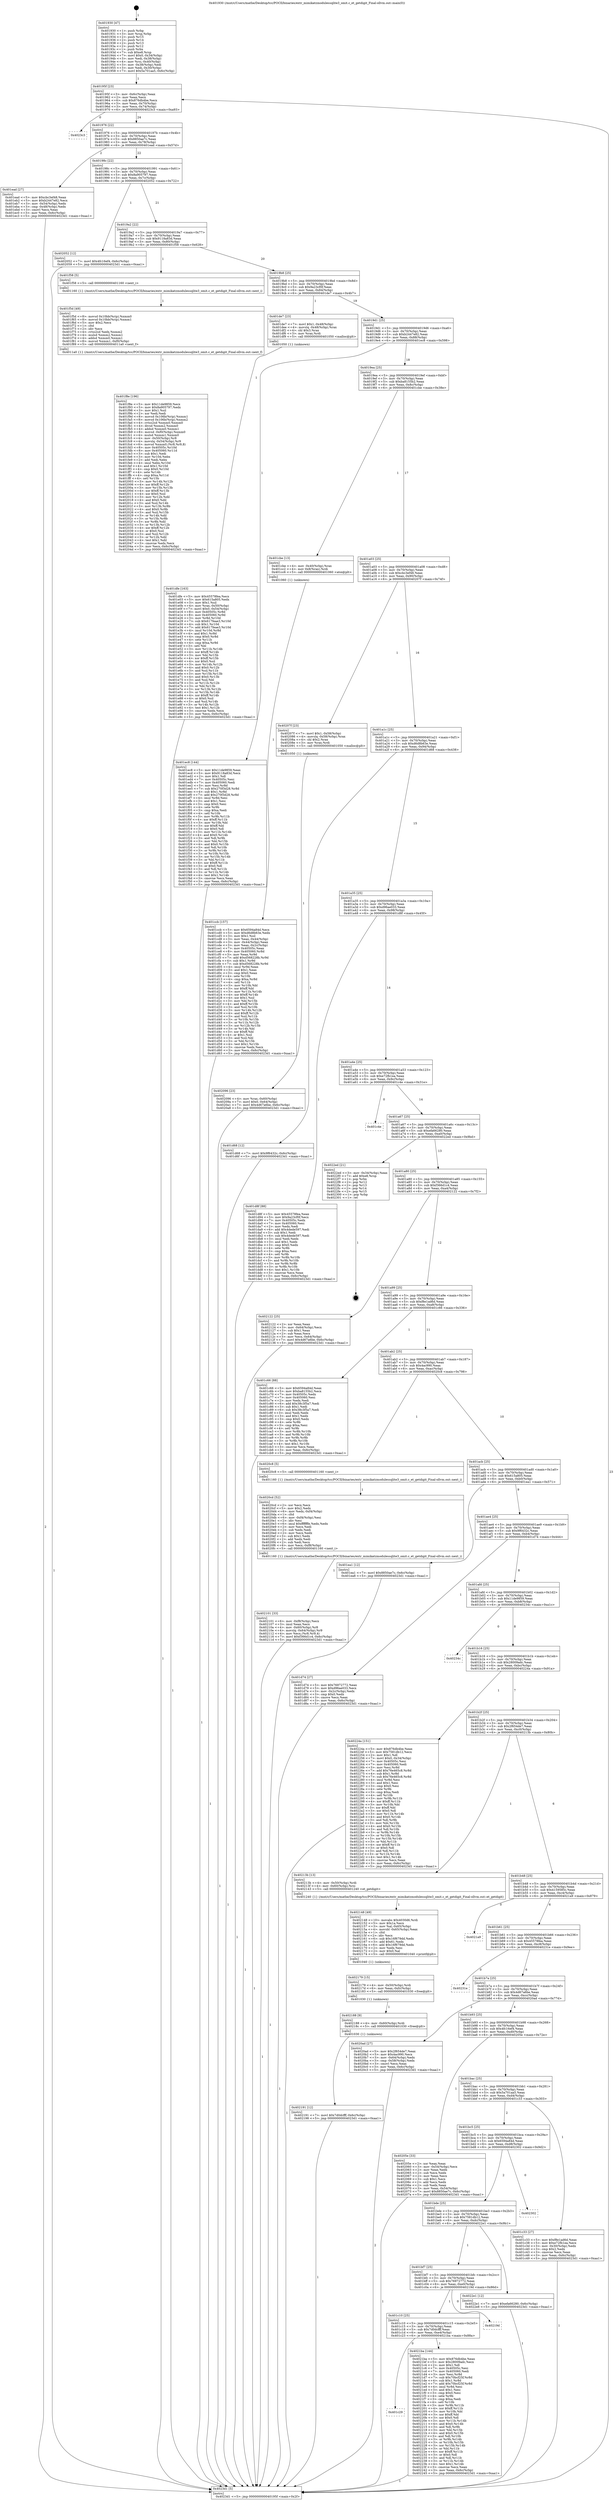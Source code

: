 digraph "0x401930" {
  label = "0x401930 (/mnt/c/Users/mathe/Desktop/tcc/POCII/binaries/extr_mimikatzmodulessqlite3_omit.c_et_getdigit_Final-ollvm.out::main(0))"
  labelloc = "t"
  node[shape=record]

  Entry [label="",width=0.3,height=0.3,shape=circle,fillcolor=black,style=filled]
  "0x40195f" [label="{
     0x40195f [23]\l
     | [instrs]\l
     &nbsp;&nbsp;0x40195f \<+3\>: mov -0x6c(%rbp),%eax\l
     &nbsp;&nbsp;0x401962 \<+2\>: mov %eax,%ecx\l
     &nbsp;&nbsp;0x401964 \<+6\>: sub $0x876db4be,%ecx\l
     &nbsp;&nbsp;0x40196a \<+3\>: mov %eax,-0x70(%rbp)\l
     &nbsp;&nbsp;0x40196d \<+3\>: mov %ecx,-0x74(%rbp)\l
     &nbsp;&nbsp;0x401970 \<+6\>: je 00000000004023c3 \<main+0xa93\>\l
  }"]
  "0x4023c3" [label="{
     0x4023c3\l
  }", style=dashed]
  "0x401976" [label="{
     0x401976 [22]\l
     | [instrs]\l
     &nbsp;&nbsp;0x401976 \<+5\>: jmp 000000000040197b \<main+0x4b\>\l
     &nbsp;&nbsp;0x40197b \<+3\>: mov -0x70(%rbp),%eax\l
     &nbsp;&nbsp;0x40197e \<+5\>: sub $0x8850ae7c,%eax\l
     &nbsp;&nbsp;0x401983 \<+3\>: mov %eax,-0x78(%rbp)\l
     &nbsp;&nbsp;0x401986 \<+6\>: je 0000000000401ead \<main+0x57d\>\l
  }"]
  Exit [label="",width=0.3,height=0.3,shape=circle,fillcolor=black,style=filled,peripheries=2]
  "0x401ead" [label="{
     0x401ead [27]\l
     | [instrs]\l
     &nbsp;&nbsp;0x401ead \<+5\>: mov $0xcbc3ef48,%eax\l
     &nbsp;&nbsp;0x401eb2 \<+5\>: mov $0xb2447e82,%ecx\l
     &nbsp;&nbsp;0x401eb7 \<+3\>: mov -0x54(%rbp),%edx\l
     &nbsp;&nbsp;0x401eba \<+3\>: cmp -0x48(%rbp),%edx\l
     &nbsp;&nbsp;0x401ebd \<+3\>: cmovl %ecx,%eax\l
     &nbsp;&nbsp;0x401ec0 \<+3\>: mov %eax,-0x6c(%rbp)\l
     &nbsp;&nbsp;0x401ec3 \<+5\>: jmp 00000000004023d1 \<main+0xaa1\>\l
  }"]
  "0x40198c" [label="{
     0x40198c [22]\l
     | [instrs]\l
     &nbsp;&nbsp;0x40198c \<+5\>: jmp 0000000000401991 \<main+0x61\>\l
     &nbsp;&nbsp;0x401991 \<+3\>: mov -0x70(%rbp),%eax\l
     &nbsp;&nbsp;0x401994 \<+5\>: sub $0x8a905797,%eax\l
     &nbsp;&nbsp;0x401999 \<+3\>: mov %eax,-0x7c(%rbp)\l
     &nbsp;&nbsp;0x40199c \<+6\>: je 0000000000402052 \<main+0x722\>\l
  }"]
  "0x401c29" [label="{
     0x401c29\l
  }", style=dashed]
  "0x402052" [label="{
     0x402052 [12]\l
     | [instrs]\l
     &nbsp;&nbsp;0x402052 \<+7\>: movl $0x4fc16ef4,-0x6c(%rbp)\l
     &nbsp;&nbsp;0x402059 \<+5\>: jmp 00000000004023d1 \<main+0xaa1\>\l
  }"]
  "0x4019a2" [label="{
     0x4019a2 [22]\l
     | [instrs]\l
     &nbsp;&nbsp;0x4019a2 \<+5\>: jmp 00000000004019a7 \<main+0x77\>\l
     &nbsp;&nbsp;0x4019a7 \<+3\>: mov -0x70(%rbp),%eax\l
     &nbsp;&nbsp;0x4019aa \<+5\>: sub $0x9118a83d,%eax\l
     &nbsp;&nbsp;0x4019af \<+3\>: mov %eax,-0x80(%rbp)\l
     &nbsp;&nbsp;0x4019b2 \<+6\>: je 0000000000401f58 \<main+0x628\>\l
  }"]
  "0x4021ba" [label="{
     0x4021ba [144]\l
     | [instrs]\l
     &nbsp;&nbsp;0x4021ba \<+5\>: mov $0x876db4be,%eax\l
     &nbsp;&nbsp;0x4021bf \<+5\>: mov $0x28009adc,%ecx\l
     &nbsp;&nbsp;0x4021c4 \<+2\>: mov $0x1,%dl\l
     &nbsp;&nbsp;0x4021c6 \<+7\>: mov 0x40505c,%esi\l
     &nbsp;&nbsp;0x4021cd \<+7\>: mov 0x405060,%edi\l
     &nbsp;&nbsp;0x4021d4 \<+3\>: mov %esi,%r8d\l
     &nbsp;&nbsp;0x4021d7 \<+7\>: sub $0x70bcf25f,%r8d\l
     &nbsp;&nbsp;0x4021de \<+4\>: sub $0x1,%r8d\l
     &nbsp;&nbsp;0x4021e2 \<+7\>: add $0x70bcf25f,%r8d\l
     &nbsp;&nbsp;0x4021e9 \<+4\>: imul %r8d,%esi\l
     &nbsp;&nbsp;0x4021ed \<+3\>: and $0x1,%esi\l
     &nbsp;&nbsp;0x4021f0 \<+3\>: cmp $0x0,%esi\l
     &nbsp;&nbsp;0x4021f3 \<+4\>: sete %r9b\l
     &nbsp;&nbsp;0x4021f7 \<+3\>: cmp $0xa,%edi\l
     &nbsp;&nbsp;0x4021fa \<+4\>: setl %r10b\l
     &nbsp;&nbsp;0x4021fe \<+3\>: mov %r9b,%r11b\l
     &nbsp;&nbsp;0x402201 \<+4\>: xor $0xff,%r11b\l
     &nbsp;&nbsp;0x402205 \<+3\>: mov %r10b,%bl\l
     &nbsp;&nbsp;0x402208 \<+3\>: xor $0xff,%bl\l
     &nbsp;&nbsp;0x40220b \<+3\>: xor $0x0,%dl\l
     &nbsp;&nbsp;0x40220e \<+3\>: mov %r11b,%r14b\l
     &nbsp;&nbsp;0x402211 \<+4\>: and $0x0,%r14b\l
     &nbsp;&nbsp;0x402215 \<+3\>: and %dl,%r9b\l
     &nbsp;&nbsp;0x402218 \<+3\>: mov %bl,%r15b\l
     &nbsp;&nbsp;0x40221b \<+4\>: and $0x0,%r15b\l
     &nbsp;&nbsp;0x40221f \<+3\>: and %dl,%r10b\l
     &nbsp;&nbsp;0x402222 \<+3\>: or %r9b,%r14b\l
     &nbsp;&nbsp;0x402225 \<+3\>: or %r10b,%r15b\l
     &nbsp;&nbsp;0x402228 \<+3\>: xor %r15b,%r14b\l
     &nbsp;&nbsp;0x40222b \<+3\>: or %bl,%r11b\l
     &nbsp;&nbsp;0x40222e \<+4\>: xor $0xff,%r11b\l
     &nbsp;&nbsp;0x402232 \<+3\>: or $0x0,%dl\l
     &nbsp;&nbsp;0x402235 \<+3\>: and %dl,%r11b\l
     &nbsp;&nbsp;0x402238 \<+3\>: or %r11b,%r14b\l
     &nbsp;&nbsp;0x40223b \<+4\>: test $0x1,%r14b\l
     &nbsp;&nbsp;0x40223f \<+3\>: cmovne %ecx,%eax\l
     &nbsp;&nbsp;0x402242 \<+3\>: mov %eax,-0x6c(%rbp)\l
     &nbsp;&nbsp;0x402245 \<+5\>: jmp 00000000004023d1 \<main+0xaa1\>\l
  }"]
  "0x401f58" [label="{
     0x401f58 [5]\l
     | [instrs]\l
     &nbsp;&nbsp;0x401f58 \<+5\>: call 0000000000401160 \<next_i\>\l
     | [calls]\l
     &nbsp;&nbsp;0x401160 \{1\} (/mnt/c/Users/mathe/Desktop/tcc/POCII/binaries/extr_mimikatzmodulessqlite3_omit.c_et_getdigit_Final-ollvm.out::next_i)\l
  }"]
  "0x4019b8" [label="{
     0x4019b8 [25]\l
     | [instrs]\l
     &nbsp;&nbsp;0x4019b8 \<+5\>: jmp 00000000004019bd \<main+0x8d\>\l
     &nbsp;&nbsp;0x4019bd \<+3\>: mov -0x70(%rbp),%eax\l
     &nbsp;&nbsp;0x4019c0 \<+5\>: sub $0x9a23cf0f,%eax\l
     &nbsp;&nbsp;0x4019c5 \<+6\>: mov %eax,-0x84(%rbp)\l
     &nbsp;&nbsp;0x4019cb \<+6\>: je 0000000000401de7 \<main+0x4b7\>\l
  }"]
  "0x401c10" [label="{
     0x401c10 [25]\l
     | [instrs]\l
     &nbsp;&nbsp;0x401c10 \<+5\>: jmp 0000000000401c15 \<main+0x2e5\>\l
     &nbsp;&nbsp;0x401c15 \<+3\>: mov -0x70(%rbp),%eax\l
     &nbsp;&nbsp;0x401c18 \<+5\>: sub $0x7d0dcfff,%eax\l
     &nbsp;&nbsp;0x401c1d \<+6\>: mov %eax,-0xe4(%rbp)\l
     &nbsp;&nbsp;0x401c23 \<+6\>: je 00000000004021ba \<main+0x88a\>\l
  }"]
  "0x401de7" [label="{
     0x401de7 [23]\l
     | [instrs]\l
     &nbsp;&nbsp;0x401de7 \<+7\>: movl $0x1,-0x48(%rbp)\l
     &nbsp;&nbsp;0x401dee \<+4\>: movslq -0x48(%rbp),%rax\l
     &nbsp;&nbsp;0x401df2 \<+4\>: shl $0x3,%rax\l
     &nbsp;&nbsp;0x401df6 \<+3\>: mov %rax,%rdi\l
     &nbsp;&nbsp;0x401df9 \<+5\>: call 0000000000401050 \<malloc@plt\>\l
     | [calls]\l
     &nbsp;&nbsp;0x401050 \{1\} (unknown)\l
  }"]
  "0x4019d1" [label="{
     0x4019d1 [25]\l
     | [instrs]\l
     &nbsp;&nbsp;0x4019d1 \<+5\>: jmp 00000000004019d6 \<main+0xa6\>\l
     &nbsp;&nbsp;0x4019d6 \<+3\>: mov -0x70(%rbp),%eax\l
     &nbsp;&nbsp;0x4019d9 \<+5\>: sub $0xb2447e82,%eax\l
     &nbsp;&nbsp;0x4019de \<+6\>: mov %eax,-0x88(%rbp)\l
     &nbsp;&nbsp;0x4019e4 \<+6\>: je 0000000000401ec8 \<main+0x598\>\l
  }"]
  "0x40219d" [label="{
     0x40219d\l
  }", style=dashed]
  "0x401ec8" [label="{
     0x401ec8 [144]\l
     | [instrs]\l
     &nbsp;&nbsp;0x401ec8 \<+5\>: mov $0x11de9859,%eax\l
     &nbsp;&nbsp;0x401ecd \<+5\>: mov $0x9118a83d,%ecx\l
     &nbsp;&nbsp;0x401ed2 \<+2\>: mov $0x1,%dl\l
     &nbsp;&nbsp;0x401ed4 \<+7\>: mov 0x40505c,%esi\l
     &nbsp;&nbsp;0x401edb \<+7\>: mov 0x405060,%edi\l
     &nbsp;&nbsp;0x401ee2 \<+3\>: mov %esi,%r8d\l
     &nbsp;&nbsp;0x401ee5 \<+7\>: sub $0x270f3d28,%r8d\l
     &nbsp;&nbsp;0x401eec \<+4\>: sub $0x1,%r8d\l
     &nbsp;&nbsp;0x401ef0 \<+7\>: add $0x270f3d28,%r8d\l
     &nbsp;&nbsp;0x401ef7 \<+4\>: imul %r8d,%esi\l
     &nbsp;&nbsp;0x401efb \<+3\>: and $0x1,%esi\l
     &nbsp;&nbsp;0x401efe \<+3\>: cmp $0x0,%esi\l
     &nbsp;&nbsp;0x401f01 \<+4\>: sete %r9b\l
     &nbsp;&nbsp;0x401f05 \<+3\>: cmp $0xa,%edi\l
     &nbsp;&nbsp;0x401f08 \<+4\>: setl %r10b\l
     &nbsp;&nbsp;0x401f0c \<+3\>: mov %r9b,%r11b\l
     &nbsp;&nbsp;0x401f0f \<+4\>: xor $0xff,%r11b\l
     &nbsp;&nbsp;0x401f13 \<+3\>: mov %r10b,%bl\l
     &nbsp;&nbsp;0x401f16 \<+3\>: xor $0xff,%bl\l
     &nbsp;&nbsp;0x401f19 \<+3\>: xor $0x0,%dl\l
     &nbsp;&nbsp;0x401f1c \<+3\>: mov %r11b,%r14b\l
     &nbsp;&nbsp;0x401f1f \<+4\>: and $0x0,%r14b\l
     &nbsp;&nbsp;0x401f23 \<+3\>: and %dl,%r9b\l
     &nbsp;&nbsp;0x401f26 \<+3\>: mov %bl,%r15b\l
     &nbsp;&nbsp;0x401f29 \<+4\>: and $0x0,%r15b\l
     &nbsp;&nbsp;0x401f2d \<+3\>: and %dl,%r10b\l
     &nbsp;&nbsp;0x401f30 \<+3\>: or %r9b,%r14b\l
     &nbsp;&nbsp;0x401f33 \<+3\>: or %r10b,%r15b\l
     &nbsp;&nbsp;0x401f36 \<+3\>: xor %r15b,%r14b\l
     &nbsp;&nbsp;0x401f39 \<+3\>: or %bl,%r11b\l
     &nbsp;&nbsp;0x401f3c \<+4\>: xor $0xff,%r11b\l
     &nbsp;&nbsp;0x401f40 \<+3\>: or $0x0,%dl\l
     &nbsp;&nbsp;0x401f43 \<+3\>: and %dl,%r11b\l
     &nbsp;&nbsp;0x401f46 \<+3\>: or %r11b,%r14b\l
     &nbsp;&nbsp;0x401f49 \<+4\>: test $0x1,%r14b\l
     &nbsp;&nbsp;0x401f4d \<+3\>: cmovne %ecx,%eax\l
     &nbsp;&nbsp;0x401f50 \<+3\>: mov %eax,-0x6c(%rbp)\l
     &nbsp;&nbsp;0x401f53 \<+5\>: jmp 00000000004023d1 \<main+0xaa1\>\l
  }"]
  "0x4019ea" [label="{
     0x4019ea [25]\l
     | [instrs]\l
     &nbsp;&nbsp;0x4019ea \<+5\>: jmp 00000000004019ef \<main+0xbf\>\l
     &nbsp;&nbsp;0x4019ef \<+3\>: mov -0x70(%rbp),%eax\l
     &nbsp;&nbsp;0x4019f2 \<+5\>: sub $0xba8155b2,%eax\l
     &nbsp;&nbsp;0x4019f7 \<+6\>: mov %eax,-0x8c(%rbp)\l
     &nbsp;&nbsp;0x4019fd \<+6\>: je 0000000000401cbe \<main+0x38e\>\l
  }"]
  "0x401bf7" [label="{
     0x401bf7 [25]\l
     | [instrs]\l
     &nbsp;&nbsp;0x401bf7 \<+5\>: jmp 0000000000401bfc \<main+0x2cc\>\l
     &nbsp;&nbsp;0x401bfc \<+3\>: mov -0x70(%rbp),%eax\l
     &nbsp;&nbsp;0x401bff \<+5\>: sub $0x76972772,%eax\l
     &nbsp;&nbsp;0x401c04 \<+6\>: mov %eax,-0xe0(%rbp)\l
     &nbsp;&nbsp;0x401c0a \<+6\>: je 000000000040219d \<main+0x86d\>\l
  }"]
  "0x401cbe" [label="{
     0x401cbe [13]\l
     | [instrs]\l
     &nbsp;&nbsp;0x401cbe \<+4\>: mov -0x40(%rbp),%rax\l
     &nbsp;&nbsp;0x401cc2 \<+4\>: mov 0x8(%rax),%rdi\l
     &nbsp;&nbsp;0x401cc6 \<+5\>: call 0000000000401060 \<atoi@plt\>\l
     | [calls]\l
     &nbsp;&nbsp;0x401060 \{1\} (unknown)\l
  }"]
  "0x401a03" [label="{
     0x401a03 [25]\l
     | [instrs]\l
     &nbsp;&nbsp;0x401a03 \<+5\>: jmp 0000000000401a08 \<main+0xd8\>\l
     &nbsp;&nbsp;0x401a08 \<+3\>: mov -0x70(%rbp),%eax\l
     &nbsp;&nbsp;0x401a0b \<+5\>: sub $0xcbc3ef48,%eax\l
     &nbsp;&nbsp;0x401a10 \<+6\>: mov %eax,-0x90(%rbp)\l
     &nbsp;&nbsp;0x401a16 \<+6\>: je 000000000040207f \<main+0x74f\>\l
  }"]
  "0x4022e1" [label="{
     0x4022e1 [12]\l
     | [instrs]\l
     &nbsp;&nbsp;0x4022e1 \<+7\>: movl $0xefa66280,-0x6c(%rbp)\l
     &nbsp;&nbsp;0x4022e8 \<+5\>: jmp 00000000004023d1 \<main+0xaa1\>\l
  }"]
  "0x40207f" [label="{
     0x40207f [23]\l
     | [instrs]\l
     &nbsp;&nbsp;0x40207f \<+7\>: movl $0x1,-0x58(%rbp)\l
     &nbsp;&nbsp;0x402086 \<+4\>: movslq -0x58(%rbp),%rax\l
     &nbsp;&nbsp;0x40208a \<+4\>: shl $0x2,%rax\l
     &nbsp;&nbsp;0x40208e \<+3\>: mov %rax,%rdi\l
     &nbsp;&nbsp;0x402091 \<+5\>: call 0000000000401050 \<malloc@plt\>\l
     | [calls]\l
     &nbsp;&nbsp;0x401050 \{1\} (unknown)\l
  }"]
  "0x401a1c" [label="{
     0x401a1c [25]\l
     | [instrs]\l
     &nbsp;&nbsp;0x401a1c \<+5\>: jmp 0000000000401a21 \<main+0xf1\>\l
     &nbsp;&nbsp;0x401a21 \<+3\>: mov -0x70(%rbp),%eax\l
     &nbsp;&nbsp;0x401a24 \<+5\>: sub $0xd6d8b63e,%eax\l
     &nbsp;&nbsp;0x401a29 \<+6\>: mov %eax,-0x94(%rbp)\l
     &nbsp;&nbsp;0x401a2f \<+6\>: je 0000000000401d68 \<main+0x438\>\l
  }"]
  "0x401bde" [label="{
     0x401bde [25]\l
     | [instrs]\l
     &nbsp;&nbsp;0x401bde \<+5\>: jmp 0000000000401be3 \<main+0x2b3\>\l
     &nbsp;&nbsp;0x401be3 \<+3\>: mov -0x70(%rbp),%eax\l
     &nbsp;&nbsp;0x401be6 \<+5\>: sub $0x7581db12,%eax\l
     &nbsp;&nbsp;0x401beb \<+6\>: mov %eax,-0xdc(%rbp)\l
     &nbsp;&nbsp;0x401bf1 \<+6\>: je 00000000004022e1 \<main+0x9b1\>\l
  }"]
  "0x401d68" [label="{
     0x401d68 [12]\l
     | [instrs]\l
     &nbsp;&nbsp;0x401d68 \<+7\>: movl $0x9f6432c,-0x6c(%rbp)\l
     &nbsp;&nbsp;0x401d6f \<+5\>: jmp 00000000004023d1 \<main+0xaa1\>\l
  }"]
  "0x401a35" [label="{
     0x401a35 [25]\l
     | [instrs]\l
     &nbsp;&nbsp;0x401a35 \<+5\>: jmp 0000000000401a3a \<main+0x10a\>\l
     &nbsp;&nbsp;0x401a3a \<+3\>: mov -0x70(%rbp),%eax\l
     &nbsp;&nbsp;0x401a3d \<+5\>: sub $0xd96ae033,%eax\l
     &nbsp;&nbsp;0x401a42 \<+6\>: mov %eax,-0x98(%rbp)\l
     &nbsp;&nbsp;0x401a48 \<+6\>: je 0000000000401d8f \<main+0x45f\>\l
  }"]
  "0x402302" [label="{
     0x402302\l
  }", style=dashed]
  "0x401d8f" [label="{
     0x401d8f [88]\l
     | [instrs]\l
     &nbsp;&nbsp;0x401d8f \<+5\>: mov $0x45578fea,%eax\l
     &nbsp;&nbsp;0x401d94 \<+5\>: mov $0x9a23cf0f,%ecx\l
     &nbsp;&nbsp;0x401d99 \<+7\>: mov 0x40505c,%edx\l
     &nbsp;&nbsp;0x401da0 \<+7\>: mov 0x405060,%esi\l
     &nbsp;&nbsp;0x401da7 \<+2\>: mov %edx,%edi\l
     &nbsp;&nbsp;0x401da9 \<+6\>: add $0x4dede597,%edi\l
     &nbsp;&nbsp;0x401daf \<+3\>: sub $0x1,%edi\l
     &nbsp;&nbsp;0x401db2 \<+6\>: sub $0x4dede597,%edi\l
     &nbsp;&nbsp;0x401db8 \<+3\>: imul %edi,%edx\l
     &nbsp;&nbsp;0x401dbb \<+3\>: and $0x1,%edx\l
     &nbsp;&nbsp;0x401dbe \<+3\>: cmp $0x0,%edx\l
     &nbsp;&nbsp;0x401dc1 \<+4\>: sete %r8b\l
     &nbsp;&nbsp;0x401dc5 \<+3\>: cmp $0xa,%esi\l
     &nbsp;&nbsp;0x401dc8 \<+4\>: setl %r9b\l
     &nbsp;&nbsp;0x401dcc \<+3\>: mov %r8b,%r10b\l
     &nbsp;&nbsp;0x401dcf \<+3\>: and %r9b,%r10b\l
     &nbsp;&nbsp;0x401dd2 \<+3\>: xor %r9b,%r8b\l
     &nbsp;&nbsp;0x401dd5 \<+3\>: or %r8b,%r10b\l
     &nbsp;&nbsp;0x401dd8 \<+4\>: test $0x1,%r10b\l
     &nbsp;&nbsp;0x401ddc \<+3\>: cmovne %ecx,%eax\l
     &nbsp;&nbsp;0x401ddf \<+3\>: mov %eax,-0x6c(%rbp)\l
     &nbsp;&nbsp;0x401de2 \<+5\>: jmp 00000000004023d1 \<main+0xaa1\>\l
  }"]
  "0x401a4e" [label="{
     0x401a4e [25]\l
     | [instrs]\l
     &nbsp;&nbsp;0x401a4e \<+5\>: jmp 0000000000401a53 \<main+0x123\>\l
     &nbsp;&nbsp;0x401a53 \<+3\>: mov -0x70(%rbp),%eax\l
     &nbsp;&nbsp;0x401a56 \<+5\>: sub $0xe72fb1ea,%eax\l
     &nbsp;&nbsp;0x401a5b \<+6\>: mov %eax,-0x9c(%rbp)\l
     &nbsp;&nbsp;0x401a61 \<+6\>: je 0000000000401c4e \<main+0x31e\>\l
  }"]
  "0x402191" [label="{
     0x402191 [12]\l
     | [instrs]\l
     &nbsp;&nbsp;0x402191 \<+7\>: movl $0x7d0dcfff,-0x6c(%rbp)\l
     &nbsp;&nbsp;0x402198 \<+5\>: jmp 00000000004023d1 \<main+0xaa1\>\l
  }"]
  "0x401c4e" [label="{
     0x401c4e\l
  }", style=dashed]
  "0x401a67" [label="{
     0x401a67 [25]\l
     | [instrs]\l
     &nbsp;&nbsp;0x401a67 \<+5\>: jmp 0000000000401a6c \<main+0x13c\>\l
     &nbsp;&nbsp;0x401a6c \<+3\>: mov -0x70(%rbp),%eax\l
     &nbsp;&nbsp;0x401a6f \<+5\>: sub $0xefa66280,%eax\l
     &nbsp;&nbsp;0x401a74 \<+6\>: mov %eax,-0xa0(%rbp)\l
     &nbsp;&nbsp;0x401a7a \<+6\>: je 00000000004022ed \<main+0x9bd\>\l
  }"]
  "0x402188" [label="{
     0x402188 [9]\l
     | [instrs]\l
     &nbsp;&nbsp;0x402188 \<+4\>: mov -0x60(%rbp),%rdi\l
     &nbsp;&nbsp;0x40218c \<+5\>: call 0000000000401030 \<free@plt\>\l
     | [calls]\l
     &nbsp;&nbsp;0x401030 \{1\} (unknown)\l
  }"]
  "0x4022ed" [label="{
     0x4022ed [21]\l
     | [instrs]\l
     &nbsp;&nbsp;0x4022ed \<+3\>: mov -0x34(%rbp),%eax\l
     &nbsp;&nbsp;0x4022f0 \<+7\>: add $0xe8,%rsp\l
     &nbsp;&nbsp;0x4022f7 \<+1\>: pop %rbx\l
     &nbsp;&nbsp;0x4022f8 \<+2\>: pop %r12\l
     &nbsp;&nbsp;0x4022fa \<+2\>: pop %r13\l
     &nbsp;&nbsp;0x4022fc \<+2\>: pop %r14\l
     &nbsp;&nbsp;0x4022fe \<+2\>: pop %r15\l
     &nbsp;&nbsp;0x402300 \<+1\>: pop %rbp\l
     &nbsp;&nbsp;0x402301 \<+1\>: ret\l
  }"]
  "0x401a80" [label="{
     0x401a80 [25]\l
     | [instrs]\l
     &nbsp;&nbsp;0x401a80 \<+5\>: jmp 0000000000401a85 \<main+0x155\>\l
     &nbsp;&nbsp;0x401a85 \<+3\>: mov -0x70(%rbp),%eax\l
     &nbsp;&nbsp;0x401a88 \<+5\>: sub $0xf366d1c4,%eax\l
     &nbsp;&nbsp;0x401a8d \<+6\>: mov %eax,-0xa4(%rbp)\l
     &nbsp;&nbsp;0x401a93 \<+6\>: je 0000000000402122 \<main+0x7f2\>\l
  }"]
  "0x402179" [label="{
     0x402179 [15]\l
     | [instrs]\l
     &nbsp;&nbsp;0x402179 \<+4\>: mov -0x50(%rbp),%rdi\l
     &nbsp;&nbsp;0x40217d \<+6\>: mov %eax,-0xfc(%rbp)\l
     &nbsp;&nbsp;0x402183 \<+5\>: call 0000000000401030 \<free@plt\>\l
     | [calls]\l
     &nbsp;&nbsp;0x401030 \{1\} (unknown)\l
  }"]
  "0x402122" [label="{
     0x402122 [25]\l
     | [instrs]\l
     &nbsp;&nbsp;0x402122 \<+2\>: xor %eax,%eax\l
     &nbsp;&nbsp;0x402124 \<+3\>: mov -0x64(%rbp),%ecx\l
     &nbsp;&nbsp;0x402127 \<+3\>: sub $0x1,%eax\l
     &nbsp;&nbsp;0x40212a \<+2\>: sub %eax,%ecx\l
     &nbsp;&nbsp;0x40212c \<+3\>: mov %ecx,-0x64(%rbp)\l
     &nbsp;&nbsp;0x40212f \<+7\>: movl $0x4d67a6be,-0x6c(%rbp)\l
     &nbsp;&nbsp;0x402136 \<+5\>: jmp 00000000004023d1 \<main+0xaa1\>\l
  }"]
  "0x401a99" [label="{
     0x401a99 [25]\l
     | [instrs]\l
     &nbsp;&nbsp;0x401a99 \<+5\>: jmp 0000000000401a9e \<main+0x16e\>\l
     &nbsp;&nbsp;0x401a9e \<+3\>: mov -0x70(%rbp),%eax\l
     &nbsp;&nbsp;0x401aa1 \<+5\>: sub $0xf8e1ad6d,%eax\l
     &nbsp;&nbsp;0x401aa6 \<+6\>: mov %eax,-0xa8(%rbp)\l
     &nbsp;&nbsp;0x401aac \<+6\>: je 0000000000401c66 \<main+0x336\>\l
  }"]
  "0x402148" [label="{
     0x402148 [49]\l
     | [instrs]\l
     &nbsp;&nbsp;0x402148 \<+10\>: movabs $0x4030d6,%rdi\l
     &nbsp;&nbsp;0x402152 \<+5\>: mov $0x1a,%ecx\l
     &nbsp;&nbsp;0x402157 \<+3\>: mov %al,-0x65(%rbp)\l
     &nbsp;&nbsp;0x40215a \<+4\>: movsbl -0x65(%rbp),%eax\l
     &nbsp;&nbsp;0x40215e \<+1\>: cltd\l
     &nbsp;&nbsp;0x40215f \<+2\>: idiv %ecx\l
     &nbsp;&nbsp;0x402161 \<+6\>: sub $0x16f679dd,%edx\l
     &nbsp;&nbsp;0x402167 \<+3\>: add $0x61,%edx\l
     &nbsp;&nbsp;0x40216a \<+6\>: add $0x16f679dd,%edx\l
     &nbsp;&nbsp;0x402170 \<+2\>: mov %edx,%esi\l
     &nbsp;&nbsp;0x402172 \<+2\>: mov $0x0,%al\l
     &nbsp;&nbsp;0x402174 \<+5\>: call 0000000000401040 \<printf@plt\>\l
     | [calls]\l
     &nbsp;&nbsp;0x401040 \{1\} (unknown)\l
  }"]
  "0x401c66" [label="{
     0x401c66 [88]\l
     | [instrs]\l
     &nbsp;&nbsp;0x401c66 \<+5\>: mov $0x6594a84d,%eax\l
     &nbsp;&nbsp;0x401c6b \<+5\>: mov $0xba8155b2,%ecx\l
     &nbsp;&nbsp;0x401c70 \<+7\>: mov 0x40505c,%edx\l
     &nbsp;&nbsp;0x401c77 \<+7\>: mov 0x405060,%esi\l
     &nbsp;&nbsp;0x401c7e \<+2\>: mov %edx,%edi\l
     &nbsp;&nbsp;0x401c80 \<+6\>: add $0x38c3f5a7,%edi\l
     &nbsp;&nbsp;0x401c86 \<+3\>: sub $0x1,%edi\l
     &nbsp;&nbsp;0x401c89 \<+6\>: sub $0x38c3f5a7,%edi\l
     &nbsp;&nbsp;0x401c8f \<+3\>: imul %edi,%edx\l
     &nbsp;&nbsp;0x401c92 \<+3\>: and $0x1,%edx\l
     &nbsp;&nbsp;0x401c95 \<+3\>: cmp $0x0,%edx\l
     &nbsp;&nbsp;0x401c98 \<+4\>: sete %r8b\l
     &nbsp;&nbsp;0x401c9c \<+3\>: cmp $0xa,%esi\l
     &nbsp;&nbsp;0x401c9f \<+4\>: setl %r9b\l
     &nbsp;&nbsp;0x401ca3 \<+3\>: mov %r8b,%r10b\l
     &nbsp;&nbsp;0x401ca6 \<+3\>: and %r9b,%r10b\l
     &nbsp;&nbsp;0x401ca9 \<+3\>: xor %r9b,%r8b\l
     &nbsp;&nbsp;0x401cac \<+3\>: or %r8b,%r10b\l
     &nbsp;&nbsp;0x401caf \<+4\>: test $0x1,%r10b\l
     &nbsp;&nbsp;0x401cb3 \<+3\>: cmovne %ecx,%eax\l
     &nbsp;&nbsp;0x401cb6 \<+3\>: mov %eax,-0x6c(%rbp)\l
     &nbsp;&nbsp;0x401cb9 \<+5\>: jmp 00000000004023d1 \<main+0xaa1\>\l
  }"]
  "0x401ab2" [label="{
     0x401ab2 [25]\l
     | [instrs]\l
     &nbsp;&nbsp;0x401ab2 \<+5\>: jmp 0000000000401ab7 \<main+0x187\>\l
     &nbsp;&nbsp;0x401ab7 \<+3\>: mov -0x70(%rbp),%eax\l
     &nbsp;&nbsp;0x401aba \<+5\>: sub $0x4ac990,%eax\l
     &nbsp;&nbsp;0x401abf \<+6\>: mov %eax,-0xac(%rbp)\l
     &nbsp;&nbsp;0x401ac5 \<+6\>: je 00000000004020c8 \<main+0x798\>\l
  }"]
  "0x402101" [label="{
     0x402101 [33]\l
     | [instrs]\l
     &nbsp;&nbsp;0x402101 \<+6\>: mov -0xf8(%rbp),%ecx\l
     &nbsp;&nbsp;0x402107 \<+3\>: imul %eax,%ecx\l
     &nbsp;&nbsp;0x40210a \<+4\>: mov -0x60(%rbp),%r8\l
     &nbsp;&nbsp;0x40210e \<+4\>: movslq -0x64(%rbp),%r9\l
     &nbsp;&nbsp;0x402112 \<+4\>: mov %ecx,(%r8,%r9,4)\l
     &nbsp;&nbsp;0x402116 \<+7\>: movl $0xf366d1c4,-0x6c(%rbp)\l
     &nbsp;&nbsp;0x40211d \<+5\>: jmp 00000000004023d1 \<main+0xaa1\>\l
  }"]
  "0x4020c8" [label="{
     0x4020c8 [5]\l
     | [instrs]\l
     &nbsp;&nbsp;0x4020c8 \<+5\>: call 0000000000401160 \<next_i\>\l
     | [calls]\l
     &nbsp;&nbsp;0x401160 \{1\} (/mnt/c/Users/mathe/Desktop/tcc/POCII/binaries/extr_mimikatzmodulessqlite3_omit.c_et_getdigit_Final-ollvm.out::next_i)\l
  }"]
  "0x401acb" [label="{
     0x401acb [25]\l
     | [instrs]\l
     &nbsp;&nbsp;0x401acb \<+5\>: jmp 0000000000401ad0 \<main+0x1a0\>\l
     &nbsp;&nbsp;0x401ad0 \<+3\>: mov -0x70(%rbp),%eax\l
     &nbsp;&nbsp;0x401ad3 \<+5\>: sub $0x615a805,%eax\l
     &nbsp;&nbsp;0x401ad8 \<+6\>: mov %eax,-0xb0(%rbp)\l
     &nbsp;&nbsp;0x401ade \<+6\>: je 0000000000401ea1 \<main+0x571\>\l
  }"]
  "0x4020cd" [label="{
     0x4020cd [52]\l
     | [instrs]\l
     &nbsp;&nbsp;0x4020cd \<+2\>: xor %ecx,%ecx\l
     &nbsp;&nbsp;0x4020cf \<+5\>: mov $0x2,%edx\l
     &nbsp;&nbsp;0x4020d4 \<+6\>: mov %edx,-0xf4(%rbp)\l
     &nbsp;&nbsp;0x4020da \<+1\>: cltd\l
     &nbsp;&nbsp;0x4020db \<+6\>: mov -0xf4(%rbp),%esi\l
     &nbsp;&nbsp;0x4020e1 \<+2\>: idiv %esi\l
     &nbsp;&nbsp;0x4020e3 \<+6\>: imul $0xfffffffe,%edx,%edx\l
     &nbsp;&nbsp;0x4020e9 \<+2\>: mov %ecx,%edi\l
     &nbsp;&nbsp;0x4020eb \<+2\>: sub %edx,%edi\l
     &nbsp;&nbsp;0x4020ed \<+2\>: mov %ecx,%edx\l
     &nbsp;&nbsp;0x4020ef \<+3\>: sub $0x1,%edx\l
     &nbsp;&nbsp;0x4020f2 \<+2\>: add %edx,%edi\l
     &nbsp;&nbsp;0x4020f4 \<+2\>: sub %edi,%ecx\l
     &nbsp;&nbsp;0x4020f6 \<+6\>: mov %ecx,-0xf8(%rbp)\l
     &nbsp;&nbsp;0x4020fc \<+5\>: call 0000000000401160 \<next_i\>\l
     | [calls]\l
     &nbsp;&nbsp;0x401160 \{1\} (/mnt/c/Users/mathe/Desktop/tcc/POCII/binaries/extr_mimikatzmodulessqlite3_omit.c_et_getdigit_Final-ollvm.out::next_i)\l
  }"]
  "0x401ea1" [label="{
     0x401ea1 [12]\l
     | [instrs]\l
     &nbsp;&nbsp;0x401ea1 \<+7\>: movl $0x8850ae7c,-0x6c(%rbp)\l
     &nbsp;&nbsp;0x401ea8 \<+5\>: jmp 00000000004023d1 \<main+0xaa1\>\l
  }"]
  "0x401ae4" [label="{
     0x401ae4 [25]\l
     | [instrs]\l
     &nbsp;&nbsp;0x401ae4 \<+5\>: jmp 0000000000401ae9 \<main+0x1b9\>\l
     &nbsp;&nbsp;0x401ae9 \<+3\>: mov -0x70(%rbp),%eax\l
     &nbsp;&nbsp;0x401aec \<+5\>: sub $0x9f6432c,%eax\l
     &nbsp;&nbsp;0x401af1 \<+6\>: mov %eax,-0xb4(%rbp)\l
     &nbsp;&nbsp;0x401af7 \<+6\>: je 0000000000401d74 \<main+0x444\>\l
  }"]
  "0x402096" [label="{
     0x402096 [23]\l
     | [instrs]\l
     &nbsp;&nbsp;0x402096 \<+4\>: mov %rax,-0x60(%rbp)\l
     &nbsp;&nbsp;0x40209a \<+7\>: movl $0x0,-0x64(%rbp)\l
     &nbsp;&nbsp;0x4020a1 \<+7\>: movl $0x4d67a6be,-0x6c(%rbp)\l
     &nbsp;&nbsp;0x4020a8 \<+5\>: jmp 00000000004023d1 \<main+0xaa1\>\l
  }"]
  "0x401d74" [label="{
     0x401d74 [27]\l
     | [instrs]\l
     &nbsp;&nbsp;0x401d74 \<+5\>: mov $0x76972772,%eax\l
     &nbsp;&nbsp;0x401d79 \<+5\>: mov $0xd96ae033,%ecx\l
     &nbsp;&nbsp;0x401d7e \<+3\>: mov -0x2c(%rbp),%edx\l
     &nbsp;&nbsp;0x401d81 \<+3\>: cmp $0x0,%edx\l
     &nbsp;&nbsp;0x401d84 \<+3\>: cmove %ecx,%eax\l
     &nbsp;&nbsp;0x401d87 \<+3\>: mov %eax,-0x6c(%rbp)\l
     &nbsp;&nbsp;0x401d8a \<+5\>: jmp 00000000004023d1 \<main+0xaa1\>\l
  }"]
  "0x401afd" [label="{
     0x401afd [25]\l
     | [instrs]\l
     &nbsp;&nbsp;0x401afd \<+5\>: jmp 0000000000401b02 \<main+0x1d2\>\l
     &nbsp;&nbsp;0x401b02 \<+3\>: mov -0x70(%rbp),%eax\l
     &nbsp;&nbsp;0x401b05 \<+5\>: sub $0x11de9859,%eax\l
     &nbsp;&nbsp;0x401b0a \<+6\>: mov %eax,-0xb8(%rbp)\l
     &nbsp;&nbsp;0x401b10 \<+6\>: je 000000000040234c \<main+0xa1c\>\l
  }"]
  "0x401f8e" [label="{
     0x401f8e [196]\l
     | [instrs]\l
     &nbsp;&nbsp;0x401f8e \<+5\>: mov $0x11de9859,%ecx\l
     &nbsp;&nbsp;0x401f93 \<+5\>: mov $0x8a905797,%edx\l
     &nbsp;&nbsp;0x401f98 \<+3\>: mov $0x1,%sil\l
     &nbsp;&nbsp;0x401f9b \<+2\>: xor %edi,%edi\l
     &nbsp;&nbsp;0x401f9d \<+8\>: movsd 0x106b(%rip),%xmm1\l
     &nbsp;&nbsp;0x401fa5 \<+8\>: movsd 0x106b(%rip),%xmm2\l
     &nbsp;&nbsp;0x401fad \<+4\>: cvtss2sd %xmm0,%xmm0\l
     &nbsp;&nbsp;0x401fb1 \<+4\>: divsd %xmm2,%xmm0\l
     &nbsp;&nbsp;0x401fb5 \<+4\>: addsd %xmm0,%xmm1\l
     &nbsp;&nbsp;0x401fb9 \<+8\>: movsd -0xf0(%rbp),%xmm0\l
     &nbsp;&nbsp;0x401fc1 \<+4\>: mulsd %xmm1,%xmm0\l
     &nbsp;&nbsp;0x401fc5 \<+4\>: mov -0x50(%rbp),%r8\l
     &nbsp;&nbsp;0x401fc9 \<+4\>: movslq -0x54(%rbp),%r9\l
     &nbsp;&nbsp;0x401fcd \<+6\>: movsd %xmm0,(%r8,%r9,8)\l
     &nbsp;&nbsp;0x401fd3 \<+8\>: mov 0x40505c,%r10d\l
     &nbsp;&nbsp;0x401fdb \<+8\>: mov 0x405060,%r11d\l
     &nbsp;&nbsp;0x401fe3 \<+3\>: sub $0x1,%edi\l
     &nbsp;&nbsp;0x401fe6 \<+3\>: mov %r10d,%ebx\l
     &nbsp;&nbsp;0x401fe9 \<+2\>: add %edi,%ebx\l
     &nbsp;&nbsp;0x401feb \<+4\>: imul %ebx,%r10d\l
     &nbsp;&nbsp;0x401fef \<+4\>: and $0x1,%r10d\l
     &nbsp;&nbsp;0x401ff3 \<+4\>: cmp $0x0,%r10d\l
     &nbsp;&nbsp;0x401ff7 \<+4\>: sete %r14b\l
     &nbsp;&nbsp;0x401ffb \<+4\>: cmp $0xa,%r11d\l
     &nbsp;&nbsp;0x401fff \<+4\>: setl %r15b\l
     &nbsp;&nbsp;0x402003 \<+3\>: mov %r14b,%r12b\l
     &nbsp;&nbsp;0x402006 \<+4\>: xor $0xff,%r12b\l
     &nbsp;&nbsp;0x40200a \<+3\>: mov %r15b,%r13b\l
     &nbsp;&nbsp;0x40200d \<+4\>: xor $0xff,%r13b\l
     &nbsp;&nbsp;0x402011 \<+4\>: xor $0x0,%sil\l
     &nbsp;&nbsp;0x402015 \<+3\>: mov %r12b,%dil\l
     &nbsp;&nbsp;0x402018 \<+4\>: and $0x0,%dil\l
     &nbsp;&nbsp;0x40201c \<+3\>: and %sil,%r14b\l
     &nbsp;&nbsp;0x40201f \<+3\>: mov %r13b,%r8b\l
     &nbsp;&nbsp;0x402022 \<+4\>: and $0x0,%r8b\l
     &nbsp;&nbsp;0x402026 \<+3\>: and %sil,%r15b\l
     &nbsp;&nbsp;0x402029 \<+3\>: or %r14b,%dil\l
     &nbsp;&nbsp;0x40202c \<+3\>: or %r15b,%r8b\l
     &nbsp;&nbsp;0x40202f \<+3\>: xor %r8b,%dil\l
     &nbsp;&nbsp;0x402032 \<+3\>: or %r13b,%r12b\l
     &nbsp;&nbsp;0x402035 \<+4\>: xor $0xff,%r12b\l
     &nbsp;&nbsp;0x402039 \<+4\>: or $0x0,%sil\l
     &nbsp;&nbsp;0x40203d \<+3\>: and %sil,%r12b\l
     &nbsp;&nbsp;0x402040 \<+3\>: or %r12b,%dil\l
     &nbsp;&nbsp;0x402043 \<+4\>: test $0x1,%dil\l
     &nbsp;&nbsp;0x402047 \<+3\>: cmovne %edx,%ecx\l
     &nbsp;&nbsp;0x40204a \<+3\>: mov %ecx,-0x6c(%rbp)\l
     &nbsp;&nbsp;0x40204d \<+5\>: jmp 00000000004023d1 \<main+0xaa1\>\l
  }"]
  "0x40234c" [label="{
     0x40234c\l
  }", style=dashed]
  "0x401b16" [label="{
     0x401b16 [25]\l
     | [instrs]\l
     &nbsp;&nbsp;0x401b16 \<+5\>: jmp 0000000000401b1b \<main+0x1eb\>\l
     &nbsp;&nbsp;0x401b1b \<+3\>: mov -0x70(%rbp),%eax\l
     &nbsp;&nbsp;0x401b1e \<+5\>: sub $0x28009adc,%eax\l
     &nbsp;&nbsp;0x401b23 \<+6\>: mov %eax,-0xbc(%rbp)\l
     &nbsp;&nbsp;0x401b29 \<+6\>: je 000000000040224a \<main+0x91a\>\l
  }"]
  "0x401f5d" [label="{
     0x401f5d [49]\l
     | [instrs]\l
     &nbsp;&nbsp;0x401f5d \<+8\>: movsd 0x10bb(%rip),%xmm0\l
     &nbsp;&nbsp;0x401f65 \<+8\>: movsd 0x10bb(%rip),%xmm1\l
     &nbsp;&nbsp;0x401f6d \<+5\>: mov $0x2,%ecx\l
     &nbsp;&nbsp;0x401f72 \<+1\>: cltd\l
     &nbsp;&nbsp;0x401f73 \<+2\>: idiv %ecx\l
     &nbsp;&nbsp;0x401f75 \<+4\>: cvtsi2sd %edx,%xmm2\l
     &nbsp;&nbsp;0x401f79 \<+4\>: mulsd %xmm2,%xmm1\l
     &nbsp;&nbsp;0x401f7d \<+4\>: addsd %xmm0,%xmm1\l
     &nbsp;&nbsp;0x401f81 \<+8\>: movsd %xmm1,-0xf0(%rbp)\l
     &nbsp;&nbsp;0x401f89 \<+5\>: call 00000000004011a0 \<next_f\>\l
     | [calls]\l
     &nbsp;&nbsp;0x4011a0 \{1\} (/mnt/c/Users/mathe/Desktop/tcc/POCII/binaries/extr_mimikatzmodulessqlite3_omit.c_et_getdigit_Final-ollvm.out::next_f)\l
  }"]
  "0x40224a" [label="{
     0x40224a [151]\l
     | [instrs]\l
     &nbsp;&nbsp;0x40224a \<+5\>: mov $0x876db4be,%eax\l
     &nbsp;&nbsp;0x40224f \<+5\>: mov $0x7581db12,%ecx\l
     &nbsp;&nbsp;0x402254 \<+2\>: mov $0x1,%dl\l
     &nbsp;&nbsp;0x402256 \<+7\>: movl $0x0,-0x34(%rbp)\l
     &nbsp;&nbsp;0x40225d \<+7\>: mov 0x40505c,%esi\l
     &nbsp;&nbsp;0x402264 \<+7\>: mov 0x405060,%edi\l
     &nbsp;&nbsp;0x40226b \<+3\>: mov %esi,%r8d\l
     &nbsp;&nbsp;0x40226e \<+7\>: add $0x76e465c8,%r8d\l
     &nbsp;&nbsp;0x402275 \<+4\>: sub $0x1,%r8d\l
     &nbsp;&nbsp;0x402279 \<+7\>: sub $0x76e465c8,%r8d\l
     &nbsp;&nbsp;0x402280 \<+4\>: imul %r8d,%esi\l
     &nbsp;&nbsp;0x402284 \<+3\>: and $0x1,%esi\l
     &nbsp;&nbsp;0x402287 \<+3\>: cmp $0x0,%esi\l
     &nbsp;&nbsp;0x40228a \<+4\>: sete %r9b\l
     &nbsp;&nbsp;0x40228e \<+3\>: cmp $0xa,%edi\l
     &nbsp;&nbsp;0x402291 \<+4\>: setl %r10b\l
     &nbsp;&nbsp;0x402295 \<+3\>: mov %r9b,%r11b\l
     &nbsp;&nbsp;0x402298 \<+4\>: xor $0xff,%r11b\l
     &nbsp;&nbsp;0x40229c \<+3\>: mov %r10b,%bl\l
     &nbsp;&nbsp;0x40229f \<+3\>: xor $0xff,%bl\l
     &nbsp;&nbsp;0x4022a2 \<+3\>: xor $0x0,%dl\l
     &nbsp;&nbsp;0x4022a5 \<+3\>: mov %r11b,%r14b\l
     &nbsp;&nbsp;0x4022a8 \<+4\>: and $0x0,%r14b\l
     &nbsp;&nbsp;0x4022ac \<+3\>: and %dl,%r9b\l
     &nbsp;&nbsp;0x4022af \<+3\>: mov %bl,%r15b\l
     &nbsp;&nbsp;0x4022b2 \<+4\>: and $0x0,%r15b\l
     &nbsp;&nbsp;0x4022b6 \<+3\>: and %dl,%r10b\l
     &nbsp;&nbsp;0x4022b9 \<+3\>: or %r9b,%r14b\l
     &nbsp;&nbsp;0x4022bc \<+3\>: or %r10b,%r15b\l
     &nbsp;&nbsp;0x4022bf \<+3\>: xor %r15b,%r14b\l
     &nbsp;&nbsp;0x4022c2 \<+3\>: or %bl,%r11b\l
     &nbsp;&nbsp;0x4022c5 \<+4\>: xor $0xff,%r11b\l
     &nbsp;&nbsp;0x4022c9 \<+3\>: or $0x0,%dl\l
     &nbsp;&nbsp;0x4022cc \<+3\>: and %dl,%r11b\l
     &nbsp;&nbsp;0x4022cf \<+3\>: or %r11b,%r14b\l
     &nbsp;&nbsp;0x4022d2 \<+4\>: test $0x1,%r14b\l
     &nbsp;&nbsp;0x4022d6 \<+3\>: cmovne %ecx,%eax\l
     &nbsp;&nbsp;0x4022d9 \<+3\>: mov %eax,-0x6c(%rbp)\l
     &nbsp;&nbsp;0x4022dc \<+5\>: jmp 00000000004023d1 \<main+0xaa1\>\l
  }"]
  "0x401b2f" [label="{
     0x401b2f [25]\l
     | [instrs]\l
     &nbsp;&nbsp;0x401b2f \<+5\>: jmp 0000000000401b34 \<main+0x204\>\l
     &nbsp;&nbsp;0x401b34 \<+3\>: mov -0x70(%rbp),%eax\l
     &nbsp;&nbsp;0x401b37 \<+5\>: sub $0x2f654de7,%eax\l
     &nbsp;&nbsp;0x401b3c \<+6\>: mov %eax,-0xc0(%rbp)\l
     &nbsp;&nbsp;0x401b42 \<+6\>: je 000000000040213b \<main+0x80b\>\l
  }"]
  "0x401dfe" [label="{
     0x401dfe [163]\l
     | [instrs]\l
     &nbsp;&nbsp;0x401dfe \<+5\>: mov $0x45578fea,%ecx\l
     &nbsp;&nbsp;0x401e03 \<+5\>: mov $0x615a805,%edx\l
     &nbsp;&nbsp;0x401e08 \<+3\>: mov $0x1,%sil\l
     &nbsp;&nbsp;0x401e0b \<+4\>: mov %rax,-0x50(%rbp)\l
     &nbsp;&nbsp;0x401e0f \<+7\>: movl $0x0,-0x54(%rbp)\l
     &nbsp;&nbsp;0x401e16 \<+8\>: mov 0x40505c,%r8d\l
     &nbsp;&nbsp;0x401e1e \<+8\>: mov 0x405060,%r9d\l
     &nbsp;&nbsp;0x401e26 \<+3\>: mov %r8d,%r10d\l
     &nbsp;&nbsp;0x401e29 \<+7\>: sub $0x617feae3,%r10d\l
     &nbsp;&nbsp;0x401e30 \<+4\>: sub $0x1,%r10d\l
     &nbsp;&nbsp;0x401e34 \<+7\>: add $0x617feae3,%r10d\l
     &nbsp;&nbsp;0x401e3b \<+4\>: imul %r10d,%r8d\l
     &nbsp;&nbsp;0x401e3f \<+4\>: and $0x1,%r8d\l
     &nbsp;&nbsp;0x401e43 \<+4\>: cmp $0x0,%r8d\l
     &nbsp;&nbsp;0x401e47 \<+4\>: sete %r11b\l
     &nbsp;&nbsp;0x401e4b \<+4\>: cmp $0xa,%r9d\l
     &nbsp;&nbsp;0x401e4f \<+3\>: setl %bl\l
     &nbsp;&nbsp;0x401e52 \<+3\>: mov %r11b,%r14b\l
     &nbsp;&nbsp;0x401e55 \<+4\>: xor $0xff,%r14b\l
     &nbsp;&nbsp;0x401e59 \<+3\>: mov %bl,%r15b\l
     &nbsp;&nbsp;0x401e5c \<+4\>: xor $0xff,%r15b\l
     &nbsp;&nbsp;0x401e60 \<+4\>: xor $0x0,%sil\l
     &nbsp;&nbsp;0x401e64 \<+3\>: mov %r14b,%r12b\l
     &nbsp;&nbsp;0x401e67 \<+4\>: and $0x0,%r12b\l
     &nbsp;&nbsp;0x401e6b \<+3\>: and %sil,%r11b\l
     &nbsp;&nbsp;0x401e6e \<+3\>: mov %r15b,%r13b\l
     &nbsp;&nbsp;0x401e71 \<+4\>: and $0x0,%r13b\l
     &nbsp;&nbsp;0x401e75 \<+3\>: and %sil,%bl\l
     &nbsp;&nbsp;0x401e78 \<+3\>: or %r11b,%r12b\l
     &nbsp;&nbsp;0x401e7b \<+3\>: or %bl,%r13b\l
     &nbsp;&nbsp;0x401e7e \<+3\>: xor %r13b,%r12b\l
     &nbsp;&nbsp;0x401e81 \<+3\>: or %r15b,%r14b\l
     &nbsp;&nbsp;0x401e84 \<+4\>: xor $0xff,%r14b\l
     &nbsp;&nbsp;0x401e88 \<+4\>: or $0x0,%sil\l
     &nbsp;&nbsp;0x401e8c \<+3\>: and %sil,%r14b\l
     &nbsp;&nbsp;0x401e8f \<+3\>: or %r14b,%r12b\l
     &nbsp;&nbsp;0x401e92 \<+4\>: test $0x1,%r12b\l
     &nbsp;&nbsp;0x401e96 \<+3\>: cmovne %edx,%ecx\l
     &nbsp;&nbsp;0x401e99 \<+3\>: mov %ecx,-0x6c(%rbp)\l
     &nbsp;&nbsp;0x401e9c \<+5\>: jmp 00000000004023d1 \<main+0xaa1\>\l
  }"]
  "0x40213b" [label="{
     0x40213b [13]\l
     | [instrs]\l
     &nbsp;&nbsp;0x40213b \<+4\>: mov -0x50(%rbp),%rdi\l
     &nbsp;&nbsp;0x40213f \<+4\>: mov -0x60(%rbp),%rsi\l
     &nbsp;&nbsp;0x402143 \<+5\>: call 0000000000401240 \<et_getdigit\>\l
     | [calls]\l
     &nbsp;&nbsp;0x401240 \{1\} (/mnt/c/Users/mathe/Desktop/tcc/POCII/binaries/extr_mimikatzmodulessqlite3_omit.c_et_getdigit_Final-ollvm.out::et_getdigit)\l
  }"]
  "0x401b48" [label="{
     0x401b48 [25]\l
     | [instrs]\l
     &nbsp;&nbsp;0x401b48 \<+5\>: jmp 0000000000401b4d \<main+0x21d\>\l
     &nbsp;&nbsp;0x401b4d \<+3\>: mov -0x70(%rbp),%eax\l
     &nbsp;&nbsp;0x401b50 \<+5\>: sub $0x4159585c,%eax\l
     &nbsp;&nbsp;0x401b55 \<+6\>: mov %eax,-0xc4(%rbp)\l
     &nbsp;&nbsp;0x401b5b \<+6\>: je 00000000004021a9 \<main+0x879\>\l
  }"]
  "0x401ccb" [label="{
     0x401ccb [157]\l
     | [instrs]\l
     &nbsp;&nbsp;0x401ccb \<+5\>: mov $0x6594a84d,%ecx\l
     &nbsp;&nbsp;0x401cd0 \<+5\>: mov $0xd6d8b63e,%edx\l
     &nbsp;&nbsp;0x401cd5 \<+3\>: mov $0x1,%sil\l
     &nbsp;&nbsp;0x401cd8 \<+3\>: mov %eax,-0x44(%rbp)\l
     &nbsp;&nbsp;0x401cdb \<+3\>: mov -0x44(%rbp),%eax\l
     &nbsp;&nbsp;0x401cde \<+3\>: mov %eax,-0x2c(%rbp)\l
     &nbsp;&nbsp;0x401ce1 \<+7\>: mov 0x40505c,%eax\l
     &nbsp;&nbsp;0x401ce8 \<+8\>: mov 0x405060,%r8d\l
     &nbsp;&nbsp;0x401cf0 \<+3\>: mov %eax,%r9d\l
     &nbsp;&nbsp;0x401cf3 \<+7\>: add $0xd568228b,%r9d\l
     &nbsp;&nbsp;0x401cfa \<+4\>: sub $0x1,%r9d\l
     &nbsp;&nbsp;0x401cfe \<+7\>: sub $0xd568228b,%r9d\l
     &nbsp;&nbsp;0x401d05 \<+4\>: imul %r9d,%eax\l
     &nbsp;&nbsp;0x401d09 \<+3\>: and $0x1,%eax\l
     &nbsp;&nbsp;0x401d0c \<+3\>: cmp $0x0,%eax\l
     &nbsp;&nbsp;0x401d0f \<+4\>: sete %r10b\l
     &nbsp;&nbsp;0x401d13 \<+4\>: cmp $0xa,%r8d\l
     &nbsp;&nbsp;0x401d17 \<+4\>: setl %r11b\l
     &nbsp;&nbsp;0x401d1b \<+3\>: mov %r10b,%bl\l
     &nbsp;&nbsp;0x401d1e \<+3\>: xor $0xff,%bl\l
     &nbsp;&nbsp;0x401d21 \<+3\>: mov %r11b,%r14b\l
     &nbsp;&nbsp;0x401d24 \<+4\>: xor $0xff,%r14b\l
     &nbsp;&nbsp;0x401d28 \<+4\>: xor $0x1,%sil\l
     &nbsp;&nbsp;0x401d2c \<+3\>: mov %bl,%r15b\l
     &nbsp;&nbsp;0x401d2f \<+4\>: and $0xff,%r15b\l
     &nbsp;&nbsp;0x401d33 \<+3\>: and %sil,%r10b\l
     &nbsp;&nbsp;0x401d36 \<+3\>: mov %r14b,%r12b\l
     &nbsp;&nbsp;0x401d39 \<+4\>: and $0xff,%r12b\l
     &nbsp;&nbsp;0x401d3d \<+3\>: and %sil,%r11b\l
     &nbsp;&nbsp;0x401d40 \<+3\>: or %r10b,%r15b\l
     &nbsp;&nbsp;0x401d43 \<+3\>: or %r11b,%r12b\l
     &nbsp;&nbsp;0x401d46 \<+3\>: xor %r12b,%r15b\l
     &nbsp;&nbsp;0x401d49 \<+3\>: or %r14b,%bl\l
     &nbsp;&nbsp;0x401d4c \<+3\>: xor $0xff,%bl\l
     &nbsp;&nbsp;0x401d4f \<+4\>: or $0x1,%sil\l
     &nbsp;&nbsp;0x401d53 \<+3\>: and %sil,%bl\l
     &nbsp;&nbsp;0x401d56 \<+3\>: or %bl,%r15b\l
     &nbsp;&nbsp;0x401d59 \<+4\>: test $0x1,%r15b\l
     &nbsp;&nbsp;0x401d5d \<+3\>: cmovne %edx,%ecx\l
     &nbsp;&nbsp;0x401d60 \<+3\>: mov %ecx,-0x6c(%rbp)\l
     &nbsp;&nbsp;0x401d63 \<+5\>: jmp 00000000004023d1 \<main+0xaa1\>\l
  }"]
  "0x4021a9" [label="{
     0x4021a9\l
  }", style=dashed]
  "0x401b61" [label="{
     0x401b61 [25]\l
     | [instrs]\l
     &nbsp;&nbsp;0x401b61 \<+5\>: jmp 0000000000401b66 \<main+0x236\>\l
     &nbsp;&nbsp;0x401b66 \<+3\>: mov -0x70(%rbp),%eax\l
     &nbsp;&nbsp;0x401b69 \<+5\>: sub $0x45578fea,%eax\l
     &nbsp;&nbsp;0x401b6e \<+6\>: mov %eax,-0xc8(%rbp)\l
     &nbsp;&nbsp;0x401b74 \<+6\>: je 000000000040231e \<main+0x9ee\>\l
  }"]
  "0x401930" [label="{
     0x401930 [47]\l
     | [instrs]\l
     &nbsp;&nbsp;0x401930 \<+1\>: push %rbp\l
     &nbsp;&nbsp;0x401931 \<+3\>: mov %rsp,%rbp\l
     &nbsp;&nbsp;0x401934 \<+2\>: push %r15\l
     &nbsp;&nbsp;0x401936 \<+2\>: push %r14\l
     &nbsp;&nbsp;0x401938 \<+2\>: push %r13\l
     &nbsp;&nbsp;0x40193a \<+2\>: push %r12\l
     &nbsp;&nbsp;0x40193c \<+1\>: push %rbx\l
     &nbsp;&nbsp;0x40193d \<+7\>: sub $0xe8,%rsp\l
     &nbsp;&nbsp;0x401944 \<+7\>: movl $0x0,-0x34(%rbp)\l
     &nbsp;&nbsp;0x40194b \<+3\>: mov %edi,-0x38(%rbp)\l
     &nbsp;&nbsp;0x40194e \<+4\>: mov %rsi,-0x40(%rbp)\l
     &nbsp;&nbsp;0x401952 \<+3\>: mov -0x38(%rbp),%edi\l
     &nbsp;&nbsp;0x401955 \<+3\>: mov %edi,-0x30(%rbp)\l
     &nbsp;&nbsp;0x401958 \<+7\>: movl $0x5a701aa5,-0x6c(%rbp)\l
  }"]
  "0x40231e" [label="{
     0x40231e\l
  }", style=dashed]
  "0x401b7a" [label="{
     0x401b7a [25]\l
     | [instrs]\l
     &nbsp;&nbsp;0x401b7a \<+5\>: jmp 0000000000401b7f \<main+0x24f\>\l
     &nbsp;&nbsp;0x401b7f \<+3\>: mov -0x70(%rbp),%eax\l
     &nbsp;&nbsp;0x401b82 \<+5\>: sub $0x4d67a6be,%eax\l
     &nbsp;&nbsp;0x401b87 \<+6\>: mov %eax,-0xcc(%rbp)\l
     &nbsp;&nbsp;0x401b8d \<+6\>: je 00000000004020ad \<main+0x77d\>\l
  }"]
  "0x4023d1" [label="{
     0x4023d1 [5]\l
     | [instrs]\l
     &nbsp;&nbsp;0x4023d1 \<+5\>: jmp 000000000040195f \<main+0x2f\>\l
  }"]
  "0x4020ad" [label="{
     0x4020ad [27]\l
     | [instrs]\l
     &nbsp;&nbsp;0x4020ad \<+5\>: mov $0x2f654de7,%eax\l
     &nbsp;&nbsp;0x4020b2 \<+5\>: mov $0x4ac990,%ecx\l
     &nbsp;&nbsp;0x4020b7 \<+3\>: mov -0x64(%rbp),%edx\l
     &nbsp;&nbsp;0x4020ba \<+3\>: cmp -0x58(%rbp),%edx\l
     &nbsp;&nbsp;0x4020bd \<+3\>: cmovl %ecx,%eax\l
     &nbsp;&nbsp;0x4020c0 \<+3\>: mov %eax,-0x6c(%rbp)\l
     &nbsp;&nbsp;0x4020c3 \<+5\>: jmp 00000000004023d1 \<main+0xaa1\>\l
  }"]
  "0x401b93" [label="{
     0x401b93 [25]\l
     | [instrs]\l
     &nbsp;&nbsp;0x401b93 \<+5\>: jmp 0000000000401b98 \<main+0x268\>\l
     &nbsp;&nbsp;0x401b98 \<+3\>: mov -0x70(%rbp),%eax\l
     &nbsp;&nbsp;0x401b9b \<+5\>: sub $0x4fc16ef4,%eax\l
     &nbsp;&nbsp;0x401ba0 \<+6\>: mov %eax,-0xd0(%rbp)\l
     &nbsp;&nbsp;0x401ba6 \<+6\>: je 000000000040205e \<main+0x72e\>\l
  }"]
  "0x401bc5" [label="{
     0x401bc5 [25]\l
     | [instrs]\l
     &nbsp;&nbsp;0x401bc5 \<+5\>: jmp 0000000000401bca \<main+0x29a\>\l
     &nbsp;&nbsp;0x401bca \<+3\>: mov -0x70(%rbp),%eax\l
     &nbsp;&nbsp;0x401bcd \<+5\>: sub $0x6594a84d,%eax\l
     &nbsp;&nbsp;0x401bd2 \<+6\>: mov %eax,-0xd8(%rbp)\l
     &nbsp;&nbsp;0x401bd8 \<+6\>: je 0000000000402302 \<main+0x9d2\>\l
  }"]
  "0x40205e" [label="{
     0x40205e [33]\l
     | [instrs]\l
     &nbsp;&nbsp;0x40205e \<+2\>: xor %eax,%eax\l
     &nbsp;&nbsp;0x402060 \<+3\>: mov -0x54(%rbp),%ecx\l
     &nbsp;&nbsp;0x402063 \<+2\>: mov %eax,%edx\l
     &nbsp;&nbsp;0x402065 \<+2\>: sub %ecx,%edx\l
     &nbsp;&nbsp;0x402067 \<+2\>: mov %eax,%ecx\l
     &nbsp;&nbsp;0x402069 \<+3\>: sub $0x1,%ecx\l
     &nbsp;&nbsp;0x40206c \<+2\>: add %ecx,%edx\l
     &nbsp;&nbsp;0x40206e \<+2\>: sub %edx,%eax\l
     &nbsp;&nbsp;0x402070 \<+3\>: mov %eax,-0x54(%rbp)\l
     &nbsp;&nbsp;0x402073 \<+7\>: movl $0x8850ae7c,-0x6c(%rbp)\l
     &nbsp;&nbsp;0x40207a \<+5\>: jmp 00000000004023d1 \<main+0xaa1\>\l
  }"]
  "0x401bac" [label="{
     0x401bac [25]\l
     | [instrs]\l
     &nbsp;&nbsp;0x401bac \<+5\>: jmp 0000000000401bb1 \<main+0x281\>\l
     &nbsp;&nbsp;0x401bb1 \<+3\>: mov -0x70(%rbp),%eax\l
     &nbsp;&nbsp;0x401bb4 \<+5\>: sub $0x5a701aa5,%eax\l
     &nbsp;&nbsp;0x401bb9 \<+6\>: mov %eax,-0xd4(%rbp)\l
     &nbsp;&nbsp;0x401bbf \<+6\>: je 0000000000401c33 \<main+0x303\>\l
  }"]
  "0x401c33" [label="{
     0x401c33 [27]\l
     | [instrs]\l
     &nbsp;&nbsp;0x401c33 \<+5\>: mov $0xf8e1ad6d,%eax\l
     &nbsp;&nbsp;0x401c38 \<+5\>: mov $0xe72fb1ea,%ecx\l
     &nbsp;&nbsp;0x401c3d \<+3\>: mov -0x30(%rbp),%edx\l
     &nbsp;&nbsp;0x401c40 \<+3\>: cmp $0x2,%edx\l
     &nbsp;&nbsp;0x401c43 \<+3\>: cmovne %ecx,%eax\l
     &nbsp;&nbsp;0x401c46 \<+3\>: mov %eax,-0x6c(%rbp)\l
     &nbsp;&nbsp;0x401c49 \<+5\>: jmp 00000000004023d1 \<main+0xaa1\>\l
  }"]
  Entry -> "0x401930" [label=" 1"]
  "0x40195f" -> "0x4023c3" [label=" 0"]
  "0x40195f" -> "0x401976" [label=" 24"]
  "0x4022ed" -> Exit [label=" 1"]
  "0x401976" -> "0x401ead" [label=" 2"]
  "0x401976" -> "0x40198c" [label=" 22"]
  "0x4022e1" -> "0x4023d1" [label=" 1"]
  "0x40198c" -> "0x402052" [label=" 1"]
  "0x40198c" -> "0x4019a2" [label=" 21"]
  "0x40224a" -> "0x4023d1" [label=" 1"]
  "0x4019a2" -> "0x401f58" [label=" 1"]
  "0x4019a2" -> "0x4019b8" [label=" 20"]
  "0x4021ba" -> "0x4023d1" [label=" 1"]
  "0x4019b8" -> "0x401de7" [label=" 1"]
  "0x4019b8" -> "0x4019d1" [label=" 19"]
  "0x401c10" -> "0x4021ba" [label=" 1"]
  "0x4019d1" -> "0x401ec8" [label=" 1"]
  "0x4019d1" -> "0x4019ea" [label=" 18"]
  "0x401c10" -> "0x401c29" [label=" 0"]
  "0x4019ea" -> "0x401cbe" [label=" 1"]
  "0x4019ea" -> "0x401a03" [label=" 17"]
  "0x401bf7" -> "0x40219d" [label=" 0"]
  "0x401a03" -> "0x40207f" [label=" 1"]
  "0x401a03" -> "0x401a1c" [label=" 16"]
  "0x401bf7" -> "0x401c10" [label=" 1"]
  "0x401a1c" -> "0x401d68" [label=" 1"]
  "0x401a1c" -> "0x401a35" [label=" 15"]
  "0x401bde" -> "0x4022e1" [label=" 1"]
  "0x401a35" -> "0x401d8f" [label=" 1"]
  "0x401a35" -> "0x401a4e" [label=" 14"]
  "0x401bde" -> "0x401bf7" [label=" 1"]
  "0x401a4e" -> "0x401c4e" [label=" 0"]
  "0x401a4e" -> "0x401a67" [label=" 14"]
  "0x401bc5" -> "0x402302" [label=" 0"]
  "0x401a67" -> "0x4022ed" [label=" 1"]
  "0x401a67" -> "0x401a80" [label=" 13"]
  "0x401bc5" -> "0x401bde" [label=" 2"]
  "0x401a80" -> "0x402122" [label=" 1"]
  "0x401a80" -> "0x401a99" [label=" 12"]
  "0x402191" -> "0x4023d1" [label=" 1"]
  "0x401a99" -> "0x401c66" [label=" 1"]
  "0x401a99" -> "0x401ab2" [label=" 11"]
  "0x402188" -> "0x402191" [label=" 1"]
  "0x401ab2" -> "0x4020c8" [label=" 1"]
  "0x401ab2" -> "0x401acb" [label=" 10"]
  "0x402179" -> "0x402188" [label=" 1"]
  "0x401acb" -> "0x401ea1" [label=" 1"]
  "0x401acb" -> "0x401ae4" [label=" 9"]
  "0x402148" -> "0x402179" [label=" 1"]
  "0x401ae4" -> "0x401d74" [label=" 1"]
  "0x401ae4" -> "0x401afd" [label=" 8"]
  "0x40213b" -> "0x402148" [label=" 1"]
  "0x401afd" -> "0x40234c" [label=" 0"]
  "0x401afd" -> "0x401b16" [label=" 8"]
  "0x402122" -> "0x4023d1" [label=" 1"]
  "0x401b16" -> "0x40224a" [label=" 1"]
  "0x401b16" -> "0x401b2f" [label=" 7"]
  "0x402101" -> "0x4023d1" [label=" 1"]
  "0x401b2f" -> "0x40213b" [label=" 1"]
  "0x401b2f" -> "0x401b48" [label=" 6"]
  "0x4020cd" -> "0x402101" [label=" 1"]
  "0x401b48" -> "0x4021a9" [label=" 0"]
  "0x401b48" -> "0x401b61" [label=" 6"]
  "0x4020c8" -> "0x4020cd" [label=" 1"]
  "0x401b61" -> "0x40231e" [label=" 0"]
  "0x401b61" -> "0x401b7a" [label=" 6"]
  "0x4020ad" -> "0x4023d1" [label=" 2"]
  "0x401b7a" -> "0x4020ad" [label=" 2"]
  "0x401b7a" -> "0x401b93" [label=" 4"]
  "0x402096" -> "0x4023d1" [label=" 1"]
  "0x401b93" -> "0x40205e" [label=" 1"]
  "0x401b93" -> "0x401bac" [label=" 3"]
  "0x40207f" -> "0x402096" [label=" 1"]
  "0x401bac" -> "0x401c33" [label=" 1"]
  "0x401bac" -> "0x401bc5" [label=" 2"]
  "0x401c33" -> "0x4023d1" [label=" 1"]
  "0x401930" -> "0x40195f" [label=" 1"]
  "0x4023d1" -> "0x40195f" [label=" 23"]
  "0x401c66" -> "0x4023d1" [label=" 1"]
  "0x401cbe" -> "0x401ccb" [label=" 1"]
  "0x401ccb" -> "0x4023d1" [label=" 1"]
  "0x401d68" -> "0x4023d1" [label=" 1"]
  "0x401d74" -> "0x4023d1" [label=" 1"]
  "0x401d8f" -> "0x4023d1" [label=" 1"]
  "0x401de7" -> "0x401dfe" [label=" 1"]
  "0x401dfe" -> "0x4023d1" [label=" 1"]
  "0x401ea1" -> "0x4023d1" [label=" 1"]
  "0x401ead" -> "0x4023d1" [label=" 2"]
  "0x401ec8" -> "0x4023d1" [label=" 1"]
  "0x401f58" -> "0x401f5d" [label=" 1"]
  "0x401f5d" -> "0x401f8e" [label=" 1"]
  "0x401f8e" -> "0x4023d1" [label=" 1"]
  "0x402052" -> "0x4023d1" [label=" 1"]
  "0x40205e" -> "0x4023d1" [label=" 1"]
}
